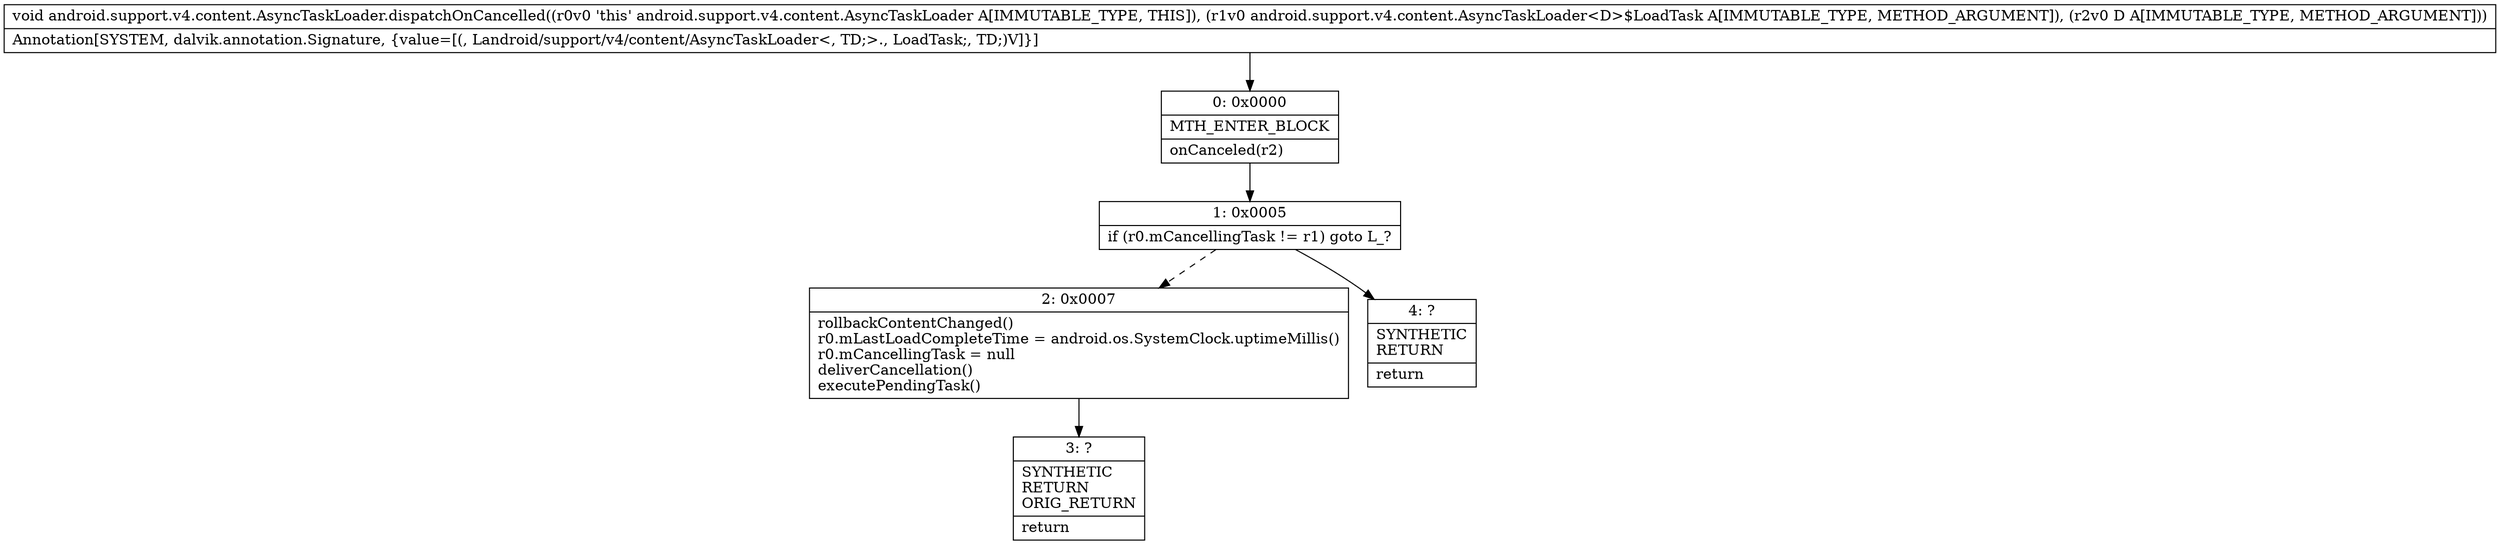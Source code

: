 digraph "CFG forandroid.support.v4.content.AsyncTaskLoader.dispatchOnCancelled(Landroid\/support\/v4\/content\/AsyncTaskLoader$LoadTask;Ljava\/lang\/Object;)V" {
Node_0 [shape=record,label="{0\:\ 0x0000|MTH_ENTER_BLOCK\l|onCanceled(r2)\l}"];
Node_1 [shape=record,label="{1\:\ 0x0005|if (r0.mCancellingTask != r1) goto L_?\l}"];
Node_2 [shape=record,label="{2\:\ 0x0007|rollbackContentChanged()\lr0.mLastLoadCompleteTime = android.os.SystemClock.uptimeMillis()\lr0.mCancellingTask = null\ldeliverCancellation()\lexecutePendingTask()\l}"];
Node_3 [shape=record,label="{3\:\ ?|SYNTHETIC\lRETURN\lORIG_RETURN\l|return\l}"];
Node_4 [shape=record,label="{4\:\ ?|SYNTHETIC\lRETURN\l|return\l}"];
MethodNode[shape=record,label="{void android.support.v4.content.AsyncTaskLoader.dispatchOnCancelled((r0v0 'this' android.support.v4.content.AsyncTaskLoader A[IMMUTABLE_TYPE, THIS]), (r1v0 android.support.v4.content.AsyncTaskLoader\<D\>$LoadTask A[IMMUTABLE_TYPE, METHOD_ARGUMENT]), (r2v0 D A[IMMUTABLE_TYPE, METHOD_ARGUMENT]))  | Annotation[SYSTEM, dalvik.annotation.Signature, \{value=[(, Landroid\/support\/v4\/content\/AsyncTaskLoader\<, TD;\>., LoadTask;, TD;)V]\}]\l}"];
MethodNode -> Node_0;
Node_0 -> Node_1;
Node_1 -> Node_2[style=dashed];
Node_1 -> Node_4;
Node_2 -> Node_3;
}

